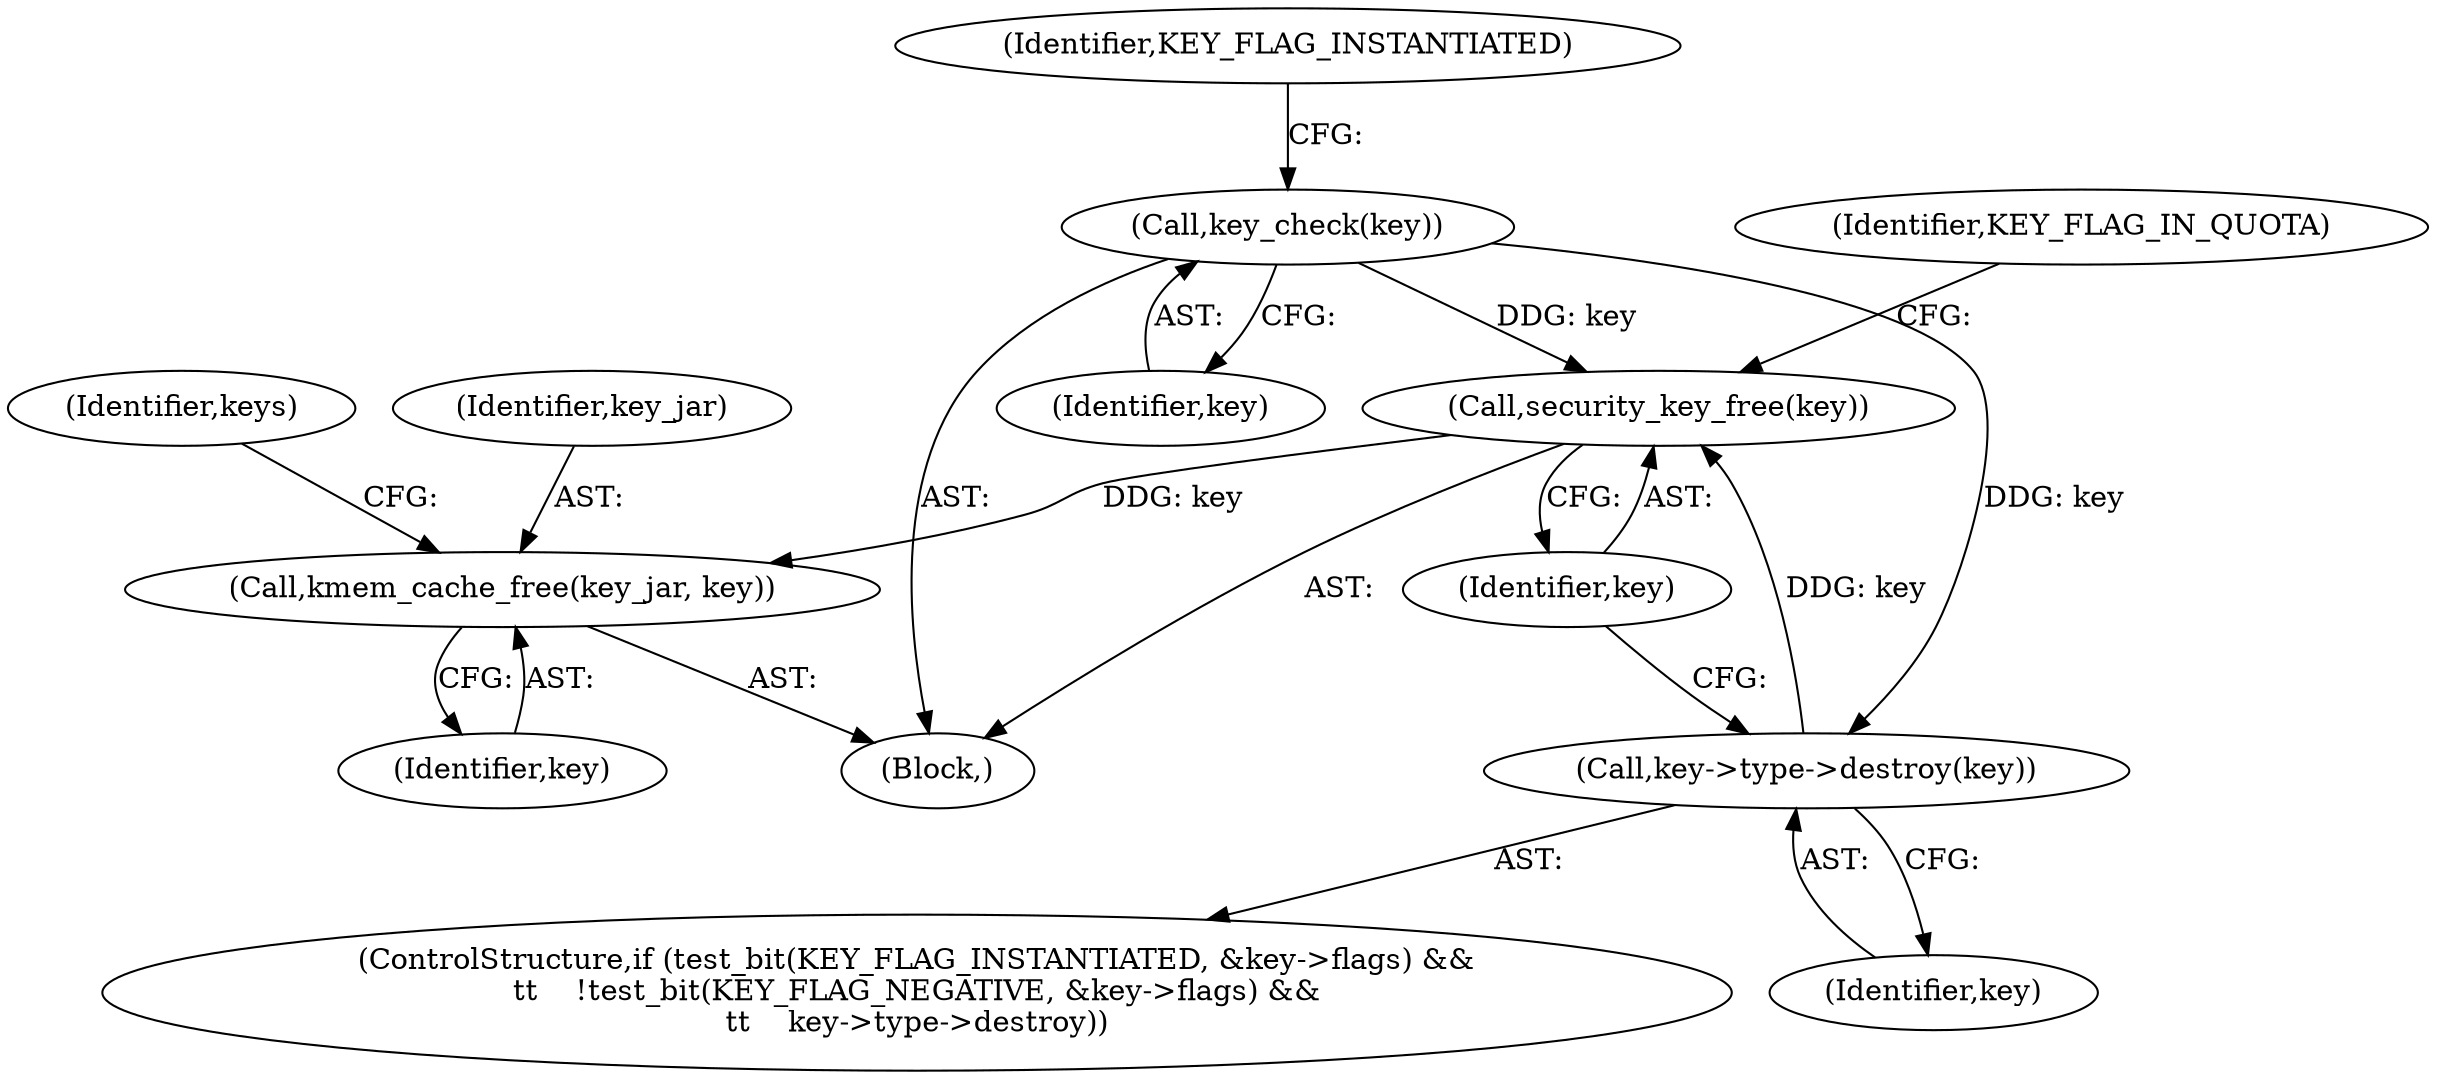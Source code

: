 digraph "0_linux_ce1fad2740c648a4340f6f6c391a8a83769d2e8c@API" {
"1000145" [label="(Call,security_key_free(key))"];
"1000143" [label="(Call,key->type->destroy(key))"];
"1000120" [label="(Call,key_check(key))"];
"1000218" [label="(Call,kmem_cache_free(key_jar, key))"];
"1000108" [label="(Identifier,keys)"];
"1000122" [label="(ControlStructure,if (test_bit(KEY_FLAG_INSTANTIATED, &key->flags) &&\n\t\t    !test_bit(KEY_FLAG_NEGATIVE, &key->flags) &&\n\t\t    key->type->destroy))"];
"1000145" [label="(Call,security_key_free(key))"];
"1000220" [label="(Identifier,key)"];
"1000144" [label="(Identifier,key)"];
"1000109" [label="(Block,)"];
"1000125" [label="(Identifier,KEY_FLAG_INSTANTIATED)"];
"1000121" [label="(Identifier,key)"];
"1000219" [label="(Identifier,key_jar)"];
"1000149" [label="(Identifier,KEY_FLAG_IN_QUOTA)"];
"1000143" [label="(Call,key->type->destroy(key))"];
"1000120" [label="(Call,key_check(key))"];
"1000146" [label="(Identifier,key)"];
"1000218" [label="(Call,kmem_cache_free(key_jar, key))"];
"1000145" -> "1000109"  [label="AST: "];
"1000145" -> "1000146"  [label="CFG: "];
"1000146" -> "1000145"  [label="AST: "];
"1000149" -> "1000145"  [label="CFG: "];
"1000143" -> "1000145"  [label="DDG: key"];
"1000120" -> "1000145"  [label="DDG: key"];
"1000145" -> "1000218"  [label="DDG: key"];
"1000143" -> "1000122"  [label="AST: "];
"1000143" -> "1000144"  [label="CFG: "];
"1000144" -> "1000143"  [label="AST: "];
"1000146" -> "1000143"  [label="CFG: "];
"1000120" -> "1000143"  [label="DDG: key"];
"1000120" -> "1000109"  [label="AST: "];
"1000120" -> "1000121"  [label="CFG: "];
"1000121" -> "1000120"  [label="AST: "];
"1000125" -> "1000120"  [label="CFG: "];
"1000218" -> "1000109"  [label="AST: "];
"1000218" -> "1000220"  [label="CFG: "];
"1000219" -> "1000218"  [label="AST: "];
"1000220" -> "1000218"  [label="AST: "];
"1000108" -> "1000218"  [label="CFG: "];
}
